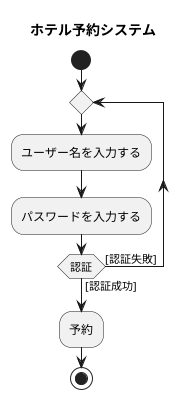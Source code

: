 @startuml アクティビティ図
title ホテル予約システム
start
repeat
:ユーザー名を入力する;
:パスワードを入力する;
repeat while (認証) is ([認証失敗]) not ([認証成功])
:予約; 
stop 
@enduml